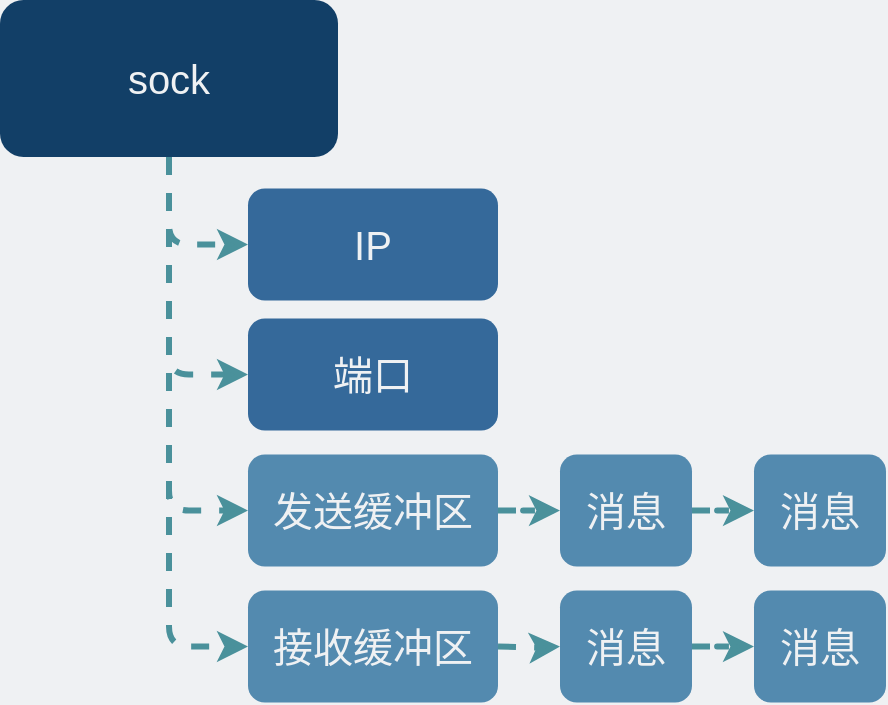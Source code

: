 <mxfile version="20.6.0" type="github">
  <diagram id="3228e29e-7158-1315-38df-8450db1d8a1d" name="Page-1">
    <mxGraphModel dx="969" dy="1291" grid="0" gridSize="10" guides="1" tooltips="1" connect="1" arrows="1" fold="1" page="1" pageScale="1" pageWidth="700" pageHeight="400" background="#EFF1F3" math="0" shadow="0">
      <root>
        <mxCell id="0" />
        <mxCell id="1" parent="0" />
        <mxCell id="Ajb_TR-cS7H_oVKLjq-3-3" style="edgeStyle=orthogonalEdgeStyle;rounded=1;orthogonalLoop=1;jettySize=auto;html=1;exitX=0.5;exitY=1;exitDx=0;exitDy=0;entryX=0;entryY=0.5;entryDx=0;entryDy=0;strokeColor=#4A919B;strokeWidth=3;dashed=1;" parent="1" source="I8ODeFikB3_Pxrsl2uY8-1" target="Ajb_TR-cS7H_oVKLjq-3-1" edge="1">
          <mxGeometry relative="1" as="geometry" />
        </mxCell>
        <mxCell id="Ajb_TR-cS7H_oVKLjq-3-4" style="edgeStyle=orthogonalEdgeStyle;rounded=1;orthogonalLoop=1;jettySize=auto;html=1;exitX=0.5;exitY=1;exitDx=0;exitDy=0;entryX=0;entryY=0.5;entryDx=0;entryDy=0;strokeColor=#4A919B;strokeWidth=3;dashed=1;" parent="1" source="I8ODeFikB3_Pxrsl2uY8-1" target="Ajb_TR-cS7H_oVKLjq-3-2" edge="1">
          <mxGeometry relative="1" as="geometry" />
        </mxCell>
        <mxCell id="Ajb_TR-cS7H_oVKLjq-3-9" style="edgeStyle=orthogonalEdgeStyle;rounded=1;orthogonalLoop=1;jettySize=auto;html=1;exitX=0.5;exitY=1;exitDx=0;exitDy=0;entryX=0;entryY=0.5;entryDx=0;entryDy=0;strokeColor=#4A919B;strokeWidth=3;dashed=1;" parent="1" source="I8ODeFikB3_Pxrsl2uY8-1" target="Ajb_TR-cS7H_oVKLjq-3-5" edge="1">
          <mxGeometry relative="1" as="geometry" />
        </mxCell>
        <mxCell id="Ajb_TR-cS7H_oVKLjq-3-10" style="edgeStyle=orthogonalEdgeStyle;rounded=1;orthogonalLoop=1;jettySize=auto;html=1;exitX=0.5;exitY=1;exitDx=0;exitDy=0;entryX=0;entryY=0.5;entryDx=0;entryDy=0;strokeColor=#4A919B;strokeWidth=3;dashed=1;" parent="1" source="I8ODeFikB3_Pxrsl2uY8-1" target="Ajb_TR-cS7H_oVKLjq-3-6" edge="1">
          <mxGeometry relative="1" as="geometry" />
        </mxCell>
        <mxCell id="I8ODeFikB3_Pxrsl2uY8-1" value="&lt;font style=&quot;font-size: 20px;&quot; color=&quot;#eff1f3&quot;&gt;sock&lt;/font&gt;" style="rounded=1;whiteSpace=wrap;html=1;fillColor=#123F67;strokeColor=none;" parent="1" vertex="1">
          <mxGeometry x="129" y="24" width="169" height="78.5" as="geometry" />
        </mxCell>
        <mxCell id="Ajb_TR-cS7H_oVKLjq-3-1" value="&lt;span style=&quot;color: rgb(239, 241, 243); font-size: 20px;&quot;&gt;IP&lt;/span&gt;" style="rounded=1;whiteSpace=wrap;html=1;fillColor=#35699A;strokeColor=none;" parent="1" vertex="1">
          <mxGeometry x="253" y="118.25" width="125" height="56" as="geometry" />
        </mxCell>
        <mxCell id="Ajb_TR-cS7H_oVKLjq-3-2" value="&lt;span style=&quot;color: rgb(239, 241, 243); font-size: 20px;&quot;&gt;端口&lt;/span&gt;" style="rounded=1;whiteSpace=wrap;html=1;fillColor=#35699A;strokeColor=none;" parent="1" vertex="1">
          <mxGeometry x="253" y="183.25" width="125" height="56" as="geometry" />
        </mxCell>
        <mxCell id="Ajb_TR-cS7H_oVKLjq-3-13" style="edgeStyle=orthogonalEdgeStyle;rounded=1;orthogonalLoop=1;jettySize=auto;html=1;exitX=1;exitY=0.5;exitDx=0;exitDy=0;dashed=1;strokeColor=#4A919B;strokeWidth=3;" parent="1" source="Ajb_TR-cS7H_oVKLjq-3-5" target="Ajb_TR-cS7H_oVKLjq-3-12" edge="1">
          <mxGeometry relative="1" as="geometry" />
        </mxCell>
        <mxCell id="Ajb_TR-cS7H_oVKLjq-3-5" value="&lt;span style=&quot;color: rgb(239, 241, 243); font-size: 20px;&quot;&gt;发送缓冲区&lt;/span&gt;" style="rounded=1;whiteSpace=wrap;html=1;fillColor=#538AAF;strokeColor=none;" parent="1" vertex="1">
          <mxGeometry x="253" y="251.25" width="125" height="56" as="geometry" />
        </mxCell>
        <mxCell id="Ajb_TR-cS7H_oVKLjq-3-6" value="&lt;span style=&quot;color: rgb(239, 241, 243); font-size: 20px;&quot;&gt;接收缓冲区&lt;/span&gt;" style="rounded=1;whiteSpace=wrap;html=1;fillColor=#538AAF;strokeColor=none;" parent="1" vertex="1">
          <mxGeometry x="253" y="319.25" width="125" height="56" as="geometry" />
        </mxCell>
        <mxCell id="Ajb_TR-cS7H_oVKLjq-3-15" style="edgeStyle=orthogonalEdgeStyle;rounded=1;orthogonalLoop=1;jettySize=auto;html=1;exitX=1;exitY=0.5;exitDx=0;exitDy=0;dashed=1;strokeColor=#4A919B;strokeWidth=3;" parent="1" source="Ajb_TR-cS7H_oVKLjq-3-12" target="Ajb_TR-cS7H_oVKLjq-3-14" edge="1">
          <mxGeometry relative="1" as="geometry" />
        </mxCell>
        <mxCell id="Ajb_TR-cS7H_oVKLjq-3-12" value="&lt;font color=&quot;#eff1f3&quot;&gt;&lt;span style=&quot;font-size: 20px;&quot;&gt;消息&lt;/span&gt;&lt;/font&gt;" style="rounded=1;whiteSpace=wrap;html=1;fillColor=#538AAF;strokeColor=none;" parent="1" vertex="1">
          <mxGeometry x="409" y="251.25" width="66" height="56" as="geometry" />
        </mxCell>
        <mxCell id="Ajb_TR-cS7H_oVKLjq-3-14" value="&lt;font color=&quot;#eff1f3&quot;&gt;&lt;span style=&quot;font-size: 20px;&quot;&gt;消息&lt;/span&gt;&lt;/font&gt;" style="rounded=1;whiteSpace=wrap;html=1;fillColor=#538AAF;strokeColor=none;" parent="1" vertex="1">
          <mxGeometry x="506" y="251.25" width="66" height="56" as="geometry" />
        </mxCell>
        <mxCell id="Ajb_TR-cS7H_oVKLjq-3-16" style="edgeStyle=orthogonalEdgeStyle;rounded=1;orthogonalLoop=1;jettySize=auto;html=1;exitX=1;exitY=0.5;exitDx=0;exitDy=0;dashed=1;strokeColor=#4A919B;strokeWidth=3;" parent="1" target="Ajb_TR-cS7H_oVKLjq-3-18" edge="1">
          <mxGeometry relative="1" as="geometry">
            <mxPoint x="378" y="347.25" as="sourcePoint" />
          </mxGeometry>
        </mxCell>
        <mxCell id="Ajb_TR-cS7H_oVKLjq-3-17" style="edgeStyle=orthogonalEdgeStyle;rounded=1;orthogonalLoop=1;jettySize=auto;html=1;exitX=1;exitY=0.5;exitDx=0;exitDy=0;dashed=1;strokeColor=#4A919B;strokeWidth=3;" parent="1" source="Ajb_TR-cS7H_oVKLjq-3-18" target="Ajb_TR-cS7H_oVKLjq-3-19" edge="1">
          <mxGeometry relative="1" as="geometry" />
        </mxCell>
        <mxCell id="Ajb_TR-cS7H_oVKLjq-3-18" value="&lt;font color=&quot;#eff1f3&quot;&gt;&lt;span style=&quot;font-size: 20px;&quot;&gt;消息&lt;/span&gt;&lt;/font&gt;" style="rounded=1;whiteSpace=wrap;html=1;fillColor=#538AAF;strokeColor=none;" parent="1" vertex="1">
          <mxGeometry x="409" y="319.25" width="66" height="56" as="geometry" />
        </mxCell>
        <mxCell id="Ajb_TR-cS7H_oVKLjq-3-19" value="&lt;font color=&quot;#eff1f3&quot;&gt;&lt;span style=&quot;font-size: 20px;&quot;&gt;消息&lt;/span&gt;&lt;/font&gt;" style="rounded=1;whiteSpace=wrap;html=1;fillColor=#538AAF;strokeColor=none;" parent="1" vertex="1">
          <mxGeometry x="506" y="319.25" width="66" height="56" as="geometry" />
        </mxCell>
      </root>
    </mxGraphModel>
  </diagram>
</mxfile>
